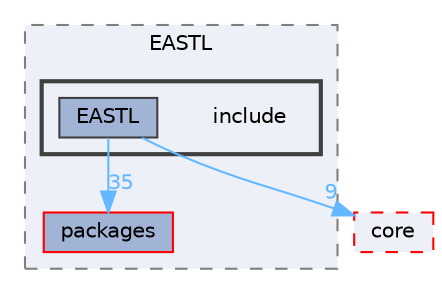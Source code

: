 digraph "runtime/EASTL/include"
{
 // LATEX_PDF_SIZE
  bgcolor="transparent";
  edge [fontname=Helvetica,fontsize=10,labelfontname=Helvetica,labelfontsize=10];
  node [fontname=Helvetica,fontsize=10,shape=box,height=0.2,width=0.4];
  compound=true
  subgraph clusterdir_46d996951237f3a811adda0775610b84 {
    graph [ bgcolor="#edf0f7", pencolor="grey50", label="EASTL", fontname=Helvetica,fontsize=10 style="filled,dashed", URL="dir_46d996951237f3a811adda0775610b84.html",tooltip=""]
  dir_cc5c4d973dd7a361701cc063f2c02cbc [label="packages", fillcolor="#a2b4d6", color="red", style="filled", URL="dir_cc5c4d973dd7a361701cc063f2c02cbc.html",tooltip=""];
  subgraph clusterdir_06f2802bae06e0b7e2ef6af4877ff7fa {
    graph [ bgcolor="#edf0f7", pencolor="grey25", label="", fontname=Helvetica,fontsize=10 style="filled,bold", URL="dir_06f2802bae06e0b7e2ef6af4877ff7fa.html",tooltip=""]
    dir_06f2802bae06e0b7e2ef6af4877ff7fa [shape=plaintext, label="include"];
  dir_7072dc190ed4e9ada04739833358a74a [label="EASTL", fillcolor="#a2b4d6", color="grey25", style="filled", URL="dir_7072dc190ed4e9ada04739833358a74a.html",tooltip=""];
  }
  }
  dir_0b94c9ea5f3d98712a457061cc05ff83 [label="core", fillcolor="#edf0f7", color="red", style="filled,dashed", URL="dir_0b94c9ea5f3d98712a457061cc05ff83.html",tooltip=""];
  dir_7072dc190ed4e9ada04739833358a74a->dir_0b94c9ea5f3d98712a457061cc05ff83 [headlabel="9", labeldistance=1.5 headhref="dir_000036_000023.html" href="dir_000036_000023.html" color="steelblue1" fontcolor="steelblue1"];
  dir_7072dc190ed4e9ada04739833358a74a->dir_cc5c4d973dd7a361701cc063f2c02cbc [headlabel="35", labeldistance=1.5 headhref="dir_000036_000102.html" href="dir_000036_000102.html" color="steelblue1" fontcolor="steelblue1"];
}
